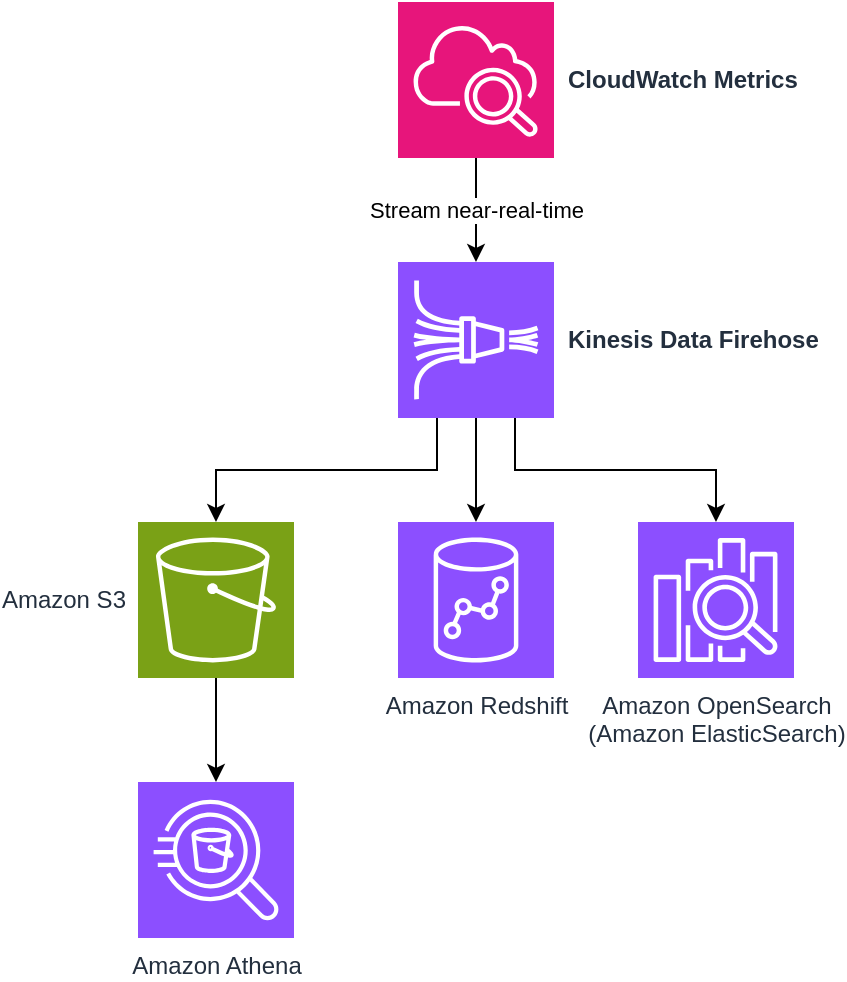 <mxfile version="26.0.4">
  <diagram name="Page-1" id="JL6R9-0LL0pZoramJ-yU">
    <mxGraphModel dx="1114" dy="1198" grid="1" gridSize="10" guides="1" tooltips="1" connect="1" arrows="1" fold="1" page="1" pageScale="1" pageWidth="850" pageHeight="1100" math="0" shadow="0">
      <root>
        <mxCell id="0" />
        <mxCell id="1" parent="0" />
        <mxCell id="kWviWnY1Pd8u5GL2lt-y-7" value="Stream near-real-time" style="edgeStyle=orthogonalEdgeStyle;rounded=0;orthogonalLoop=1;jettySize=auto;html=1;" edge="1" parent="1" source="kWviWnY1Pd8u5GL2lt-y-1" target="kWviWnY1Pd8u5GL2lt-y-2">
          <mxGeometry relative="1" as="geometry" />
        </mxCell>
        <mxCell id="kWviWnY1Pd8u5GL2lt-y-1" value="CloudWatch Metrics" style="sketch=0;points=[[0,0,0],[0.25,0,0],[0.5,0,0],[0.75,0,0],[1,0,0],[0,1,0],[0.25,1,0],[0.5,1,0],[0.75,1,0],[1,1,0],[0,0.25,0],[0,0.5,0],[0,0.75,0],[1,0.25,0],[1,0.5,0],[1,0.75,0]];points=[[0,0,0],[0.25,0,0],[0.5,0,0],[0.75,0,0],[1,0,0],[0,1,0],[0.25,1,0],[0.5,1,0],[0.75,1,0],[1,1,0],[0,0.25,0],[0,0.5,0],[0,0.75,0],[1,0.25,0],[1,0.5,0],[1,0.75,0]];outlineConnect=0;fontColor=#232F3E;fillColor=#E7157B;strokeColor=#ffffff;dashed=0;verticalLabelPosition=middle;verticalAlign=middle;align=left;html=1;fontSize=12;fontStyle=1;aspect=fixed;shape=mxgraph.aws4.resourceIcon;resIcon=mxgraph.aws4.cloudwatch_2;labelPosition=right;spacingLeft=5;" vertex="1" parent="1">
          <mxGeometry x="540" y="320" width="78" height="78" as="geometry" />
        </mxCell>
        <mxCell id="kWviWnY1Pd8u5GL2lt-y-8" style="edgeStyle=orthogonalEdgeStyle;rounded=0;orthogonalLoop=1;jettySize=auto;html=1;" edge="1" parent="1" source="kWviWnY1Pd8u5GL2lt-y-2" target="kWviWnY1Pd8u5GL2lt-y-4">
          <mxGeometry relative="1" as="geometry" />
        </mxCell>
        <mxCell id="kWviWnY1Pd8u5GL2lt-y-9" style="edgeStyle=orthogonalEdgeStyle;rounded=0;orthogonalLoop=1;jettySize=auto;html=1;exitX=0.25;exitY=1;exitDx=0;exitDy=0;exitPerimeter=0;" edge="1" parent="1" source="kWviWnY1Pd8u5GL2lt-y-2" target="kWviWnY1Pd8u5GL2lt-y-3">
          <mxGeometry relative="1" as="geometry" />
        </mxCell>
        <mxCell id="kWviWnY1Pd8u5GL2lt-y-10" style="edgeStyle=orthogonalEdgeStyle;rounded=0;orthogonalLoop=1;jettySize=auto;html=1;exitX=0.75;exitY=1;exitDx=0;exitDy=0;exitPerimeter=0;" edge="1" parent="1" source="kWviWnY1Pd8u5GL2lt-y-2" target="kWviWnY1Pd8u5GL2lt-y-5">
          <mxGeometry relative="1" as="geometry" />
        </mxCell>
        <mxCell id="kWviWnY1Pd8u5GL2lt-y-2" value="Kinesis Data Firehose" style="sketch=0;points=[[0,0,0],[0.25,0,0],[0.5,0,0],[0.75,0,0],[1,0,0],[0,1,0],[0.25,1,0],[0.5,1,0],[0.75,1,0],[1,1,0],[0,0.25,0],[0,0.5,0],[0,0.75,0],[1,0.25,0],[1,0.5,0],[1,0.75,0]];outlineConnect=0;fontColor=#232F3E;fillColor=#8C4FFF;strokeColor=#ffffff;dashed=0;verticalLabelPosition=middle;verticalAlign=middle;align=left;html=1;fontSize=12;fontStyle=1;aspect=fixed;shape=mxgraph.aws4.resourceIcon;resIcon=mxgraph.aws4.kinesis_data_firehose;labelPosition=right;spacingLeft=5;" vertex="1" parent="1">
          <mxGeometry x="540" y="450" width="78" height="78" as="geometry" />
        </mxCell>
        <mxCell id="kWviWnY1Pd8u5GL2lt-y-11" style="edgeStyle=orthogonalEdgeStyle;rounded=0;orthogonalLoop=1;jettySize=auto;html=1;" edge="1" parent="1" source="kWviWnY1Pd8u5GL2lt-y-3" target="kWviWnY1Pd8u5GL2lt-y-6">
          <mxGeometry relative="1" as="geometry" />
        </mxCell>
        <mxCell id="kWviWnY1Pd8u5GL2lt-y-3" value="Amazon S3" style="sketch=0;points=[[0,0,0],[0.25,0,0],[0.5,0,0],[0.75,0,0],[1,0,0],[0,1,0],[0.25,1,0],[0.5,1,0],[0.75,1,0],[1,1,0],[0,0.25,0],[0,0.5,0],[0,0.75,0],[1,0.25,0],[1,0.5,0],[1,0.75,0]];outlineConnect=0;fontColor=#232F3E;fillColor=#7AA116;strokeColor=#ffffff;dashed=0;verticalLabelPosition=middle;verticalAlign=middle;align=right;html=1;fontSize=12;fontStyle=0;aspect=fixed;shape=mxgraph.aws4.resourceIcon;resIcon=mxgraph.aws4.s3;labelPosition=left;spacingRight=5;" vertex="1" parent="1">
          <mxGeometry x="410" y="580" width="78" height="78" as="geometry" />
        </mxCell>
        <mxCell id="kWviWnY1Pd8u5GL2lt-y-4" value="Amazon Redshift" style="sketch=0;points=[[0,0,0],[0.25,0,0],[0.5,0,0],[0.75,0,0],[1,0,0],[0,1,0],[0.25,1,0],[0.5,1,0],[0.75,1,0],[1,1,0],[0,0.25,0],[0,0.5,0],[0,0.75,0],[1,0.25,0],[1,0.5,0],[1,0.75,0]];outlineConnect=0;fontColor=#232F3E;fillColor=#8C4FFF;strokeColor=#ffffff;dashed=0;verticalLabelPosition=bottom;verticalAlign=top;align=center;html=1;fontSize=12;fontStyle=0;aspect=fixed;shape=mxgraph.aws4.resourceIcon;resIcon=mxgraph.aws4.redshift;" vertex="1" parent="1">
          <mxGeometry x="540" y="580" width="78" height="78" as="geometry" />
        </mxCell>
        <mxCell id="kWviWnY1Pd8u5GL2lt-y-5" value="Amazon OpenSearch&lt;div&gt;(Amazon ElasticSearch)&lt;/div&gt;" style="sketch=0;points=[[0,0,0],[0.25,0,0],[0.5,0,0],[0.75,0,0],[1,0,0],[0,1,0],[0.25,1,0],[0.5,1,0],[0.75,1,0],[1,1,0],[0,0.25,0],[0,0.5,0],[0,0.75,0],[1,0.25,0],[1,0.5,0],[1,0.75,0]];outlineConnect=0;fontColor=#232F3E;fillColor=#8C4FFF;strokeColor=#ffffff;dashed=0;verticalLabelPosition=bottom;verticalAlign=top;align=center;html=1;fontSize=12;fontStyle=0;aspect=fixed;shape=mxgraph.aws4.resourceIcon;resIcon=mxgraph.aws4.elasticsearch_service;" vertex="1" parent="1">
          <mxGeometry x="660" y="580" width="78" height="78" as="geometry" />
        </mxCell>
        <mxCell id="kWviWnY1Pd8u5GL2lt-y-6" value="Amazon Athena" style="sketch=0;points=[[0,0,0],[0.25,0,0],[0.5,0,0],[0.75,0,0],[1,0,0],[0,1,0],[0.25,1,0],[0.5,1,0],[0.75,1,0],[1,1,0],[0,0.25,0],[0,0.5,0],[0,0.75,0],[1,0.25,0],[1,0.5,0],[1,0.75,0]];outlineConnect=0;fontColor=#232F3E;fillColor=#8C4FFF;strokeColor=#ffffff;dashed=0;verticalLabelPosition=bottom;verticalAlign=top;align=center;html=1;fontSize=12;fontStyle=0;aspect=fixed;shape=mxgraph.aws4.resourceIcon;resIcon=mxgraph.aws4.athena;" vertex="1" parent="1">
          <mxGeometry x="410" y="710" width="78" height="78" as="geometry" />
        </mxCell>
      </root>
    </mxGraphModel>
  </diagram>
</mxfile>
